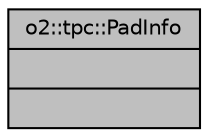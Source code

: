 digraph "o2::tpc::PadInfo"
{
 // INTERACTIVE_SVG=YES
  bgcolor="transparent";
  edge [fontname="Helvetica",fontsize="10",labelfontname="Helvetica",labelfontsize="10"];
  node [fontname="Helvetica",fontsize="10",shape=record];
  Node1 [label="{o2::tpc::PadInfo\n||}",height=0.2,width=0.4,color="black", fillcolor="grey75", style="filled", fontcolor="black"];
}
